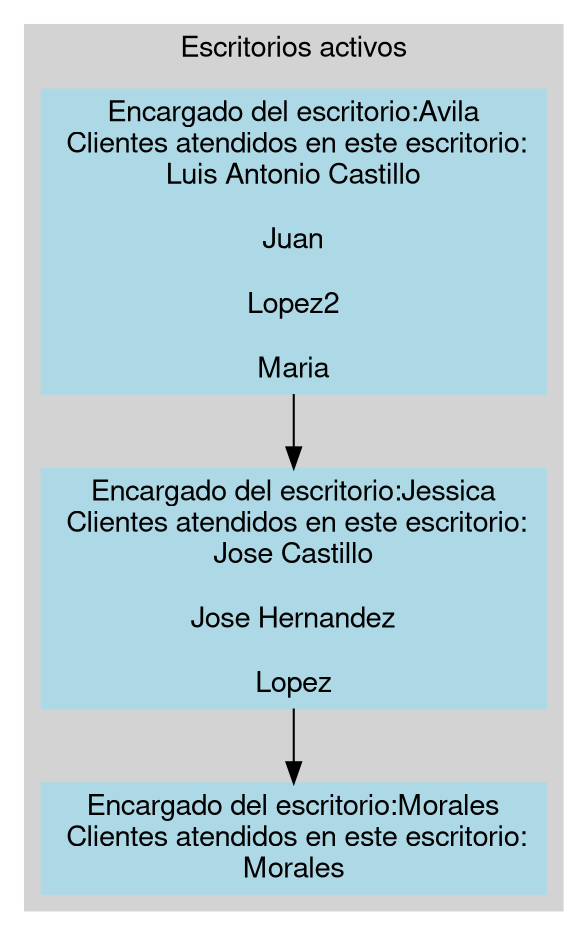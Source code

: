 digraph G { 
fontname="Helvetica,Arial,sans-serif" 
node [fontname="Helvetica,Arial,sans-serif"]
edge [fontname="Helvetica,Arial,sans-serif"]
subgraph cluster_0 {
style = filled; 
color = lightgrey; 
node [style=filled,color=white shape= rectangle];

label = "Clientes en espera de atencion" 

}subgraph cluster_1 {
style = filled; 
color = lightgrey; 
node [style=filled,color=white shape= rectangle];
4125[label="Encargado del escritorio:Avila\n Clientes atendidos en este escritorio:\nLuis Antonio Castillo\n\nJuan\n\nLopez2\n\nMaria\n" color = lightblue]
4578[label="Encargado del escritorio:Jessica\n Clientes atendidos en este escritorio:\nJose Castillo\n\nJose Hernandez\n\nLopez\n" color = lightblue]
2147[label="Encargado del escritorio:Morales\n Clientes atendidos en este escritorio:\nMorales\n" color = lightblue]
4125->4578->2147
label = "Escritorios activos" 

}
}